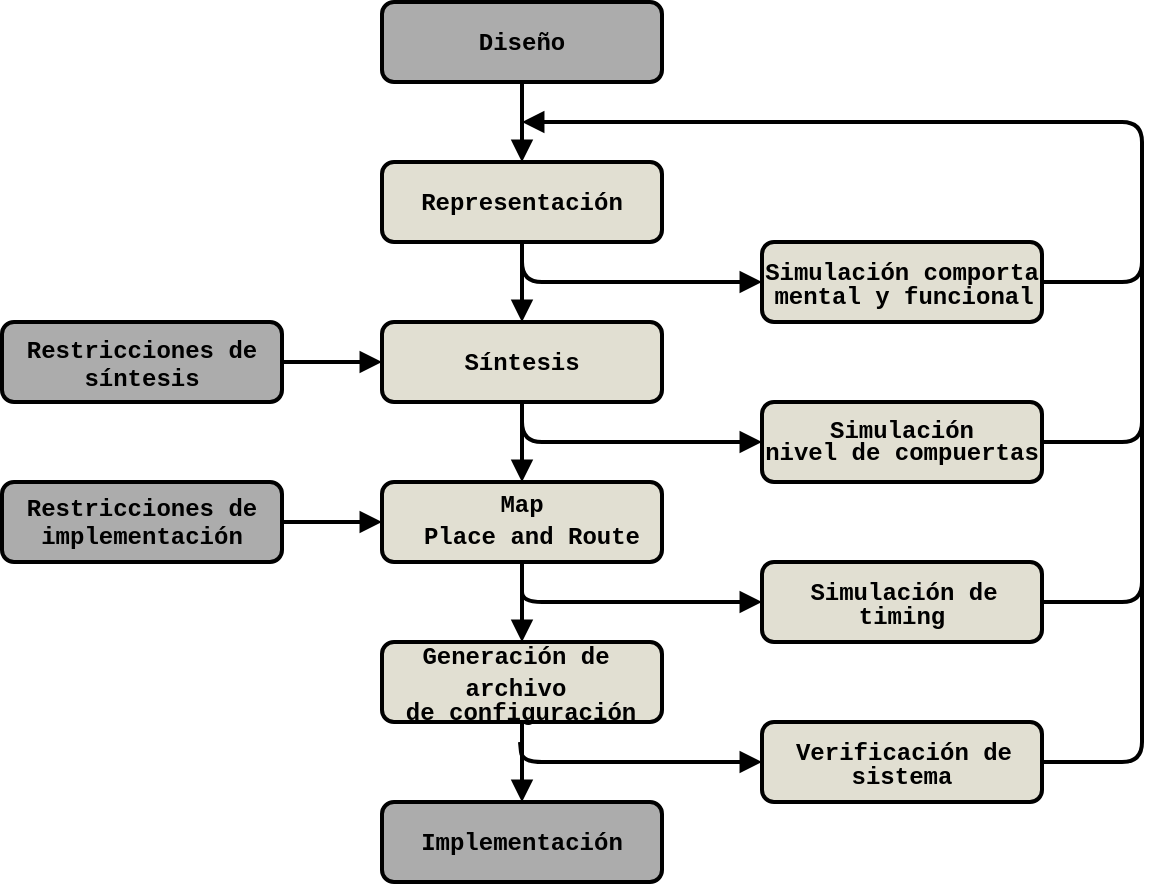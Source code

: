 <mxfile version="27.0.9">
  <diagram name="Page-1" id="DAvheAuIhUx4NKI8dkFm">
    <mxGraphModel dx="998" dy="412" grid="1" gridSize="10" guides="1" tooltips="1" connect="1" arrows="1" fold="1" page="1" pageScale="1" pageWidth="500" pageHeight="150" math="1" shadow="0">
      <root>
        <mxCell id="0" />
        <mxCell id="1" parent="0" />
        <mxCell id="47gibG_9NsAA-7ctbUeO-4" value="" style="edgeStyle=orthogonalEdgeStyle;rounded=0;orthogonalLoop=1;jettySize=auto;html=1;endArrow=block;endFill=1;strokeWidth=2;strokeColor=#000000;" parent="1" source="47gibG_9NsAA-7ctbUeO-1" target="47gibG_9NsAA-7ctbUeO-3" edge="1">
          <mxGeometry relative="1" as="geometry" />
        </mxCell>
        <mxCell id="47gibG_9NsAA-7ctbUeO-7" value="" style="edgeStyle=orthogonalEdgeStyle;rounded=0;orthogonalLoop=1;jettySize=auto;html=1;strokeColor=#000000;strokeWidth=2;endArrow=block;endFill=1;" parent="1" source="47gibG_9NsAA-7ctbUeO-3" target="47gibG_9NsAA-7ctbUeO-5" edge="1">
          <mxGeometry relative="1" as="geometry" />
        </mxCell>
        <mxCell id="47gibG_9NsAA-7ctbUeO-8" value="" style="edgeStyle=orthogonalEdgeStyle;rounded=0;orthogonalLoop=1;jettySize=auto;html=1;strokeWidth=2;strokeColor=#000000;endArrow=block;endFill=1;" parent="1" source="47gibG_9NsAA-7ctbUeO-5" target="47gibG_9NsAA-7ctbUeO-6" edge="1">
          <mxGeometry relative="1" as="geometry" />
        </mxCell>
        <mxCell id="47gibG_9NsAA-7ctbUeO-15" value="" style="edgeStyle=orthogonalEdgeStyle;rounded=0;orthogonalLoop=1;jettySize=auto;html=1;strokeColor=#000000;strokeWidth=2;endArrow=block;endFill=1;" parent="1" source="47gibG_9NsAA-7ctbUeO-6" target="47gibG_9NsAA-7ctbUeO-9" edge="1">
          <mxGeometry relative="1" as="geometry" />
        </mxCell>
        <mxCell id="47gibG_9NsAA-7ctbUeO-17" value="" style="edgeStyle=orthogonalEdgeStyle;rounded=0;orthogonalLoop=1;jettySize=auto;html=1;strokeWidth=2;endArrow=block;endFill=1;strokeColor=#000000;" parent="1" source="47gibG_9NsAA-7ctbUeO-9" target="47gibG_9NsAA-7ctbUeO-16" edge="1">
          <mxGeometry relative="1" as="geometry" />
        </mxCell>
        <mxCell id="47gibG_9NsAA-7ctbUeO-28" value="" style="edgeStyle=orthogonalEdgeStyle;rounded=0;orthogonalLoop=1;jettySize=auto;html=1;strokeWidth=2;endArrow=block;endFill=1;strokeColor=#000000;" parent="1" source="47gibG_9NsAA-7ctbUeO-22" target="47gibG_9NsAA-7ctbUeO-5" edge="1">
          <mxGeometry relative="1" as="geometry" />
        </mxCell>
        <mxCell id="47gibG_9NsAA-7ctbUeO-30" value="" style="edgeStyle=orthogonalEdgeStyle;rounded=0;orthogonalLoop=1;jettySize=auto;html=1;strokeWidth=2;endArrow=block;endFill=1;strokeColor=#000000;" parent="1" source="47gibG_9NsAA-7ctbUeO-23" target="47gibG_9NsAA-7ctbUeO-6" edge="1">
          <mxGeometry relative="1" as="geometry" />
        </mxCell>
        <mxCell id="47gibG_9NsAA-7ctbUeO-31" value="" style="endArrow=block;html=1;rounded=1;exitX=1;exitY=0.5;exitDx=0;exitDy=0;strokeWidth=2;endFill=1;strokeColor=#000000;curved=0;" parent="1" source="47gibG_9NsAA-7ctbUeO-18" edge="1">
          <mxGeometry width="50" height="50" relative="1" as="geometry">
            <mxPoint x="480" y="280" as="sourcePoint" />
            <mxPoint x="190" y="-20" as="targetPoint" />
            <Array as="points">
              <mxPoint x="500" y="300" />
              <mxPoint x="500" y="-20" />
            </Array>
          </mxGeometry>
        </mxCell>
        <mxCell id="47gibG_9NsAA-7ctbUeO-32" value="" style="endArrow=block;html=1;rounded=1;exitX=0.5;exitY=1;exitDx=0;exitDy=0;entryX=0;entryY=0.5;entryDx=0;entryDy=0;strokeWidth=2;endFill=1;strokeColor=#000000;curved=0;" parent="1" source="47gibG_9NsAA-7ctbUeO-3" target="47gibG_9NsAA-7ctbUeO-21" edge="1">
          <mxGeometry width="50" height="50" relative="1" as="geometry">
            <mxPoint x="40" y="40" as="sourcePoint" />
            <mxPoint x="90" y="-10" as="targetPoint" />
            <Array as="points">
              <mxPoint x="190" y="60" />
            </Array>
          </mxGeometry>
        </mxCell>
        <mxCell id="47gibG_9NsAA-7ctbUeO-33" value="" style="endArrow=block;html=1;rounded=1;exitX=0.5;exitY=1;exitDx=0;exitDy=0;entryX=0;entryY=0.5;entryDx=0;entryDy=0;strokeWidth=2;endFill=1;strokeColor=#000000;curved=0;" parent="1" source="47gibG_9NsAA-7ctbUeO-5" target="47gibG_9NsAA-7ctbUeO-20" edge="1">
          <mxGeometry width="50" height="50" relative="1" as="geometry">
            <mxPoint x="330" y="170" as="sourcePoint" />
            <mxPoint x="380" y="120" as="targetPoint" />
            <Array as="points">
              <mxPoint x="190" y="140" />
            </Array>
          </mxGeometry>
        </mxCell>
        <mxCell id="47gibG_9NsAA-7ctbUeO-34" value="" style="endArrow=block;html=1;rounded=1;entryX=0;entryY=0.5;entryDx=0;entryDy=0;strokeColor=#000000;strokeWidth=2;endFill=1;curved=0;" parent="1" target="47gibG_9NsAA-7ctbUeO-19" edge="1">
          <mxGeometry width="50" height="50" relative="1" as="geometry">
            <mxPoint x="190" y="210" as="sourcePoint" />
            <mxPoint x="330" y="170" as="targetPoint" />
            <Array as="points">
              <mxPoint x="190" y="220" />
            </Array>
          </mxGeometry>
        </mxCell>
        <mxCell id="47gibG_9NsAA-7ctbUeO-38" value="" style="endArrow=block;html=1;rounded=1;exitX=0.5;exitY=1;exitDx=0;exitDy=0;entryX=0;entryY=0.5;entryDx=0;entryDy=0;strokeWidth=2;endFill=1;strokeColor=#000000;curved=0;" parent="1" source="47gibG_9NsAA-7ctbUeO-13" target="47gibG_9NsAA-7ctbUeO-18" edge="1">
          <mxGeometry width="50" height="50" relative="1" as="geometry">
            <mxPoint x="340" y="400" as="sourcePoint" />
            <mxPoint x="390" y="350" as="targetPoint" />
            <Array as="points">
              <mxPoint x="190" y="300" />
            </Array>
          </mxGeometry>
        </mxCell>
        <mxCell id="47gibG_9NsAA-7ctbUeO-39" value="" style="endArrow=none;html=1;rounded=1;exitX=1;exitY=0.5;exitDx=0;exitDy=0;curved=0;strokeColor=#000000;strokeWidth=2;" parent="1" source="47gibG_9NsAA-7ctbUeO-19" edge="1">
          <mxGeometry width="50" height="50" relative="1" as="geometry">
            <mxPoint x="520" y="220" as="sourcePoint" />
            <mxPoint x="500" y="180" as="targetPoint" />
            <Array as="points">
              <mxPoint x="500" y="220" />
            </Array>
          </mxGeometry>
        </mxCell>
        <mxCell id="47gibG_9NsAA-7ctbUeO-40" value="" style="endArrow=none;html=1;rounded=1;exitX=1;exitY=0.5;exitDx=0;exitDy=0;strokeColor=#000000;strokeWidth=2;curved=0;" parent="1" source="47gibG_9NsAA-7ctbUeO-20" edge="1">
          <mxGeometry width="50" height="50" relative="1" as="geometry">
            <mxPoint x="510" y="160" as="sourcePoint" />
            <mxPoint x="500" y="100" as="targetPoint" />
            <Array as="points">
              <mxPoint x="500" y="140" />
            </Array>
          </mxGeometry>
        </mxCell>
        <mxCell id="47gibG_9NsAA-7ctbUeO-41" value="" style="endArrow=none;html=1;rounded=1;exitX=1;exitY=0.5;exitDx=0;exitDy=0;strokeWidth=2;strokeColor=#000000;curved=0;" parent="1" source="47gibG_9NsAA-7ctbUeO-21" edge="1">
          <mxGeometry width="50" height="50" relative="1" as="geometry">
            <mxPoint x="510" y="110" as="sourcePoint" />
            <mxPoint x="500" y="20" as="targetPoint" />
            <Array as="points">
              <mxPoint x="500" y="60" />
            </Array>
          </mxGeometry>
        </mxCell>
        <mxCell id="47gibG_9NsAA-7ctbUeO-1" value="&lt;b&gt;&lt;font face=&quot;Courier New&quot;&gt;Diseño&lt;/font&gt;&lt;/b&gt;" style="rounded=1;whiteSpace=wrap;html=1;fillColor=#ACACAC;strokeWidth=2;" parent="1" vertex="1">
          <mxGeometry x="120" y="-80" width="140" height="40" as="geometry" />
        </mxCell>
        <mxCell id="47gibG_9NsAA-7ctbUeO-3" value="&lt;b&gt;&lt;font face=&quot;Courier New&quot;&gt;Representación&lt;/font&gt;&lt;/b&gt;" style="rounded=1;whiteSpace=wrap;html=1;fillColor=#E1DFD2;strokeWidth=2;" parent="1" vertex="1">
          <mxGeometry x="120" width="140" height="40" as="geometry" />
        </mxCell>
        <mxCell id="47gibG_9NsAA-7ctbUeO-5" value="&lt;font face=&quot;Courier New&quot;&gt;&lt;b&gt;Síntesis&lt;/b&gt;&lt;/font&gt;" style="rounded=1;whiteSpace=wrap;html=1;fillColor=#E1DFD2;strokeWidth=2;" parent="1" vertex="1">
          <mxGeometry x="120" y="80" width="140" height="40" as="geometry" />
        </mxCell>
        <mxCell id="47gibG_9NsAA-7ctbUeO-6" value="&lt;div&gt;&lt;br&gt;&lt;/div&gt;" style="rounded=1;whiteSpace=wrap;html=1;fillColor=#E1DFD2;strokeWidth=2;" parent="1" vertex="1">
          <mxGeometry x="120" y="160" width="140" height="40" as="geometry" />
        </mxCell>
        <mxCell id="47gibG_9NsAA-7ctbUeO-9" value="" style="rounded=1;whiteSpace=wrap;html=1;fillColor=#E1DFD2;strokeWidth=2;" parent="1" vertex="1">
          <mxGeometry x="120" y="240" width="140" height="40" as="geometry" />
        </mxCell>
        <mxCell id="47gibG_9NsAA-7ctbUeO-10" value="&lt;font face=&quot;Courier New&quot;&gt;&lt;b&gt;Map&lt;/b&gt;&lt;/font&gt;" style="text;html=1;align=center;verticalAlign=middle;whiteSpace=wrap;rounded=0;" parent="1" vertex="1">
          <mxGeometry x="160" y="155.5" width="60" height="30" as="geometry" />
        </mxCell>
        <mxCell id="47gibG_9NsAA-7ctbUeO-11" value="&lt;b&gt;&lt;font face=&quot;Courier New&quot;&gt;Place and Route&lt;/font&gt;&lt;/b&gt;" style="text;html=1;align=center;verticalAlign=middle;whiteSpace=wrap;rounded=0;" parent="1" vertex="1">
          <mxGeometry x="130" y="172" width="130" height="30" as="geometry" />
        </mxCell>
        <mxCell id="47gibG_9NsAA-7ctbUeO-12" value="&lt;font face=&quot;Courier New&quot;&gt;&lt;b&gt;Generación de archivo&lt;/b&gt;&lt;/font&gt;" style="text;html=1;align=center;verticalAlign=middle;whiteSpace=wrap;rounded=0;" parent="1" vertex="1">
          <mxGeometry x="112.5" y="240" width="147.5" height="30" as="geometry" />
        </mxCell>
        <mxCell id="47gibG_9NsAA-7ctbUeO-13" value="&lt;font face=&quot;Courier New&quot;&gt;&lt;b&gt;de configuración&lt;/b&gt;&lt;/font&gt;" style="text;html=1;align=center;verticalAlign=middle;whiteSpace=wrap;rounded=0;" parent="1" vertex="1">
          <mxGeometry x="121.5" y="260" width="135" height="30" as="geometry" />
        </mxCell>
        <mxCell id="47gibG_9NsAA-7ctbUeO-16" value="&lt;b&gt;&lt;font face=&quot;Courier New&quot;&gt;Implementación&lt;/font&gt;&lt;/b&gt;" style="rounded=1;whiteSpace=wrap;html=1;fillColor=#ACACAC;strokeWidth=2;" parent="1" vertex="1">
          <mxGeometry x="120" y="320" width="140" height="40" as="geometry" />
        </mxCell>
        <mxCell id="47gibG_9NsAA-7ctbUeO-18" value="&lt;div&gt;&lt;br&gt;&lt;/div&gt;" style="rounded=1;whiteSpace=wrap;html=1;fillColor=#E1DFD2;strokeWidth=2;" parent="1" vertex="1">
          <mxGeometry x="310" y="280" width="140" height="40" as="geometry" />
        </mxCell>
        <mxCell id="47gibG_9NsAA-7ctbUeO-19" value="&lt;div&gt;&lt;br&gt;&lt;/div&gt;" style="rounded=1;whiteSpace=wrap;html=1;fillColor=#E1DFD2;strokeWidth=2;" parent="1" vertex="1">
          <mxGeometry x="310" y="200" width="140" height="40" as="geometry" />
        </mxCell>
        <mxCell id="47gibG_9NsAA-7ctbUeO-20" value="&lt;div&gt;&lt;br&gt;&lt;/div&gt;" style="rounded=1;whiteSpace=wrap;html=1;fillColor=#E1DFD2;strokeWidth=2;" parent="1" vertex="1">
          <mxGeometry x="310" y="120" width="140" height="40" as="geometry" />
        </mxCell>
        <mxCell id="47gibG_9NsAA-7ctbUeO-21" value="&lt;div&gt;&lt;br&gt;&lt;/div&gt;" style="rounded=1;whiteSpace=wrap;html=1;fillColor=#E1DFD2;strokeWidth=2;" parent="1" vertex="1">
          <mxGeometry x="310" y="40" width="140" height="40" as="geometry" />
        </mxCell>
        <mxCell id="47gibG_9NsAA-7ctbUeO-22" value="" style="rounded=1;whiteSpace=wrap;html=1;fillColor=#ACACAC;strokeWidth=2;" parent="1" vertex="1">
          <mxGeometry x="-70" y="80" width="140" height="40" as="geometry" />
        </mxCell>
        <mxCell id="47gibG_9NsAA-7ctbUeO-23" value="" style="rounded=1;whiteSpace=wrap;html=1;fillColor=#ACACAC;strokeWidth=2;" parent="1" vertex="1">
          <mxGeometry x="-70" y="160" width="140" height="40" as="geometry" />
        </mxCell>
        <mxCell id="47gibG_9NsAA-7ctbUeO-24" value="&lt;font face=&quot;Courier New&quot;&gt;&lt;b&gt;Restricciones de&lt;/b&gt;&lt;/font&gt;" style="text;html=1;align=center;verticalAlign=middle;whiteSpace=wrap;rounded=0;" parent="1" vertex="1">
          <mxGeometry x="-65" y="79" width="130" height="30" as="geometry" />
        </mxCell>
        <mxCell id="47gibG_9NsAA-7ctbUeO-25" value="&lt;font face=&quot;Courier New&quot;&gt;&lt;b&gt;Restricciones de&lt;/b&gt;&lt;/font&gt;" style="text;html=1;align=center;verticalAlign=middle;whiteSpace=wrap;rounded=0;" parent="1" vertex="1">
          <mxGeometry x="-60" y="157.5" width="120" height="30" as="geometry" />
        </mxCell>
        <mxCell id="47gibG_9NsAA-7ctbUeO-26" value="&lt;b&gt;&lt;font face=&quot;Courier New&quot;&gt;síntesis&lt;/font&gt;&lt;/b&gt;" style="text;html=1;align=center;verticalAlign=middle;whiteSpace=wrap;rounded=0;" parent="1" vertex="1">
          <mxGeometry x="-30" y="93" width="60" height="30" as="geometry" />
        </mxCell>
        <mxCell id="47gibG_9NsAA-7ctbUeO-27" value="&lt;font face=&quot;Courier New&quot;&gt;&lt;b&gt;implementación&lt;/b&gt;&lt;/font&gt;" style="text;html=1;align=center;verticalAlign=middle;whiteSpace=wrap;rounded=0;" parent="1" vertex="1">
          <mxGeometry x="-30" y="172" width="60" height="30" as="geometry" />
        </mxCell>
        <mxCell id="47gibG_9NsAA-7ctbUeO-42" value="&lt;font face=&quot;Courier New&quot;&gt;&lt;b&gt;Simulación comporta&lt;/b&gt;&lt;/font&gt;" style="text;html=1;align=center;verticalAlign=middle;whiteSpace=wrap;rounded=0;" parent="1" vertex="1">
          <mxGeometry x="310" y="40" width="140" height="30" as="geometry" />
        </mxCell>
        <mxCell id="47gibG_9NsAA-7ctbUeO-43" value="&lt;font face=&quot;Courier New&quot;&gt;&lt;b&gt;mental y funcional&lt;/b&gt;&lt;/font&gt;" style="text;html=1;align=center;verticalAlign=middle;whiteSpace=wrap;rounded=0;" parent="1" vertex="1">
          <mxGeometry x="296" y="52" width="170" height="30" as="geometry" />
        </mxCell>
        <mxCell id="47gibG_9NsAA-7ctbUeO-44" value="&lt;font face=&quot;Courier New&quot;&gt;&lt;b&gt;Simulación&lt;/b&gt;&lt;/font&gt;" style="text;html=1;align=center;verticalAlign=middle;whiteSpace=wrap;rounded=0;" parent="1" vertex="1">
          <mxGeometry x="350" y="119" width="60" height="30" as="geometry" />
        </mxCell>
        <mxCell id="47gibG_9NsAA-7ctbUeO-45" value="&lt;font face=&quot;Courier New&quot;&gt;&lt;b&gt;nivel de compuertas&lt;/b&gt;&lt;/font&gt;" style="text;html=1;align=center;verticalAlign=middle;whiteSpace=wrap;rounded=0;" parent="1" vertex="1">
          <mxGeometry x="305" y="130" width="150" height="30" as="geometry" />
        </mxCell>
        <mxCell id="47gibG_9NsAA-7ctbUeO-46" value="&lt;font face=&quot;Courier New&quot;&gt;&lt;b&gt;Simulación de&lt;/b&gt;&lt;/font&gt;" style="text;html=1;align=center;verticalAlign=middle;whiteSpace=wrap;rounded=0;" parent="1" vertex="1">
          <mxGeometry x="326" y="200" width="110" height="30" as="geometry" />
        </mxCell>
        <mxCell id="47gibG_9NsAA-7ctbUeO-47" value="&lt;font face=&quot;Courier New&quot;&gt;&lt;b&gt;timing&lt;/b&gt;&lt;/font&gt;" style="text;html=1;align=center;verticalAlign=middle;whiteSpace=wrap;rounded=0;" parent="1" vertex="1">
          <mxGeometry x="350" y="212" width="60" height="30" as="geometry" />
        </mxCell>
        <mxCell id="47gibG_9NsAA-7ctbUeO-48" value="&lt;font face=&quot;Courier New&quot;&gt;&lt;b&gt;Verificación de&lt;/b&gt;&lt;/font&gt;" style="text;html=1;align=center;verticalAlign=middle;whiteSpace=wrap;rounded=0;" parent="1" vertex="1">
          <mxGeometry x="321" y="280" width="120" height="30" as="geometry" />
        </mxCell>
        <mxCell id="47gibG_9NsAA-7ctbUeO-49" value="&lt;font face=&quot;Courier New&quot;&gt;&lt;b&gt;sistema&lt;/b&gt;&lt;/font&gt;" style="text;html=1;align=center;verticalAlign=middle;whiteSpace=wrap;rounded=0;" parent="1" vertex="1">
          <mxGeometry x="350" y="292" width="60" height="30" as="geometry" />
        </mxCell>
      </root>
    </mxGraphModel>
  </diagram>
</mxfile>
